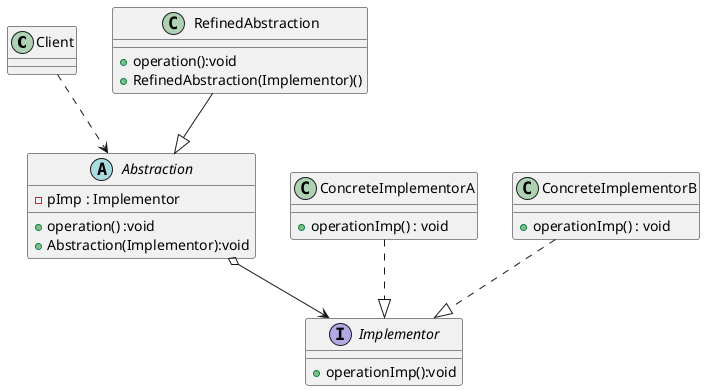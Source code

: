 @startuml
class Client{}
abstract class Abstraction{
    - pImp : Implementor
    + operation() :void
    +Abstraction(Implementor):void
}
interface Implementor {
    + operationImp():void
}
class RefinedAbstraction {
    + operation():void
    + RefinedAbstraction(Implementor)()
}
class ConcreteImplementorA{
    + operationImp() : void
}
class ConcreteImplementorB{
    + operationImp() : void
}

RefinedAbstraction --|> Abstraction
ConcreteImplementorA ..|> Implementor
ConcreteImplementorB ..|> Implementor
Abstraction o--> Implementor
Client ..> Abstraction
@enduml